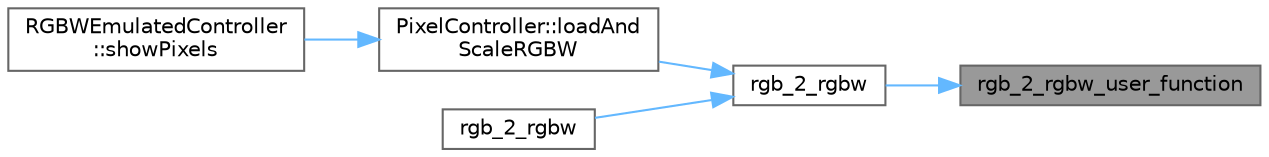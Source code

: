 digraph "rgb_2_rgbw_user_function"
{
 // LATEX_PDF_SIZE
  bgcolor="transparent";
  edge [fontname=Helvetica,fontsize=10,labelfontname=Helvetica,labelfontsize=10];
  node [fontname=Helvetica,fontsize=10,shape=box,height=0.2,width=0.4];
  rankdir="RL";
  Node1 [id="Node000001",label="rgb_2_rgbw_user_function",height=0.2,width=0.4,color="gray40", fillcolor="grey60", style="filled", fontcolor="black",tooltip=" "];
  Node1 -> Node2 [id="edge1_Node000001_Node000002",dir="back",color="steelblue1",style="solid",tooltip=" "];
  Node2 [id="Node000002",label="rgb_2_rgbw",height=0.2,width=0.4,color="grey40", fillcolor="white", style="filled",URL="$d7/dbb/rgbw_8h.html#ae9cf94c7bddcd484c4f03b0c69b7770a",tooltip="Converts RGB to RGBW using one of the functions."];
  Node2 -> Node3 [id="edge2_Node000002_Node000003",dir="back",color="steelblue1",style="solid",tooltip=" "];
  Node3 [id="Node000003",label="PixelController::loadAnd\lScaleRGBW",height=0.2,width=0.4,color="grey40", fillcolor="white", style="filled",URL="$d0/dee/struct_pixel_controller.html#aa75c347910343e54b608faf4f4a002bd",tooltip=" "];
  Node3 -> Node4 [id="edge3_Node000003_Node000004",dir="back",color="steelblue1",style="solid",tooltip=" "];
  Node4 [id="Node000004",label="RGBWEmulatedController\l::showPixels",height=0.2,width=0.4,color="grey40", fillcolor="white", style="filled",URL="$d4/d28/group___chipsets.html#aba9a2f023f2950dbcdf3c2482f765350",tooltip="Send the LED data to the strip."];
  Node2 -> Node5 [id="edge4_Node000002_Node000005",dir="back",color="steelblue1",style="solid",tooltip=" "];
  Node5 [id="Node000005",label="rgb_2_rgbw",height=0.2,width=0.4,color="grey40", fillcolor="white", style="filled",URL="$d7/dbb/rgbw_8h.html#a805fb8e51eafd6f8bd25ea28e0f0990c",tooltip=" "];
}
